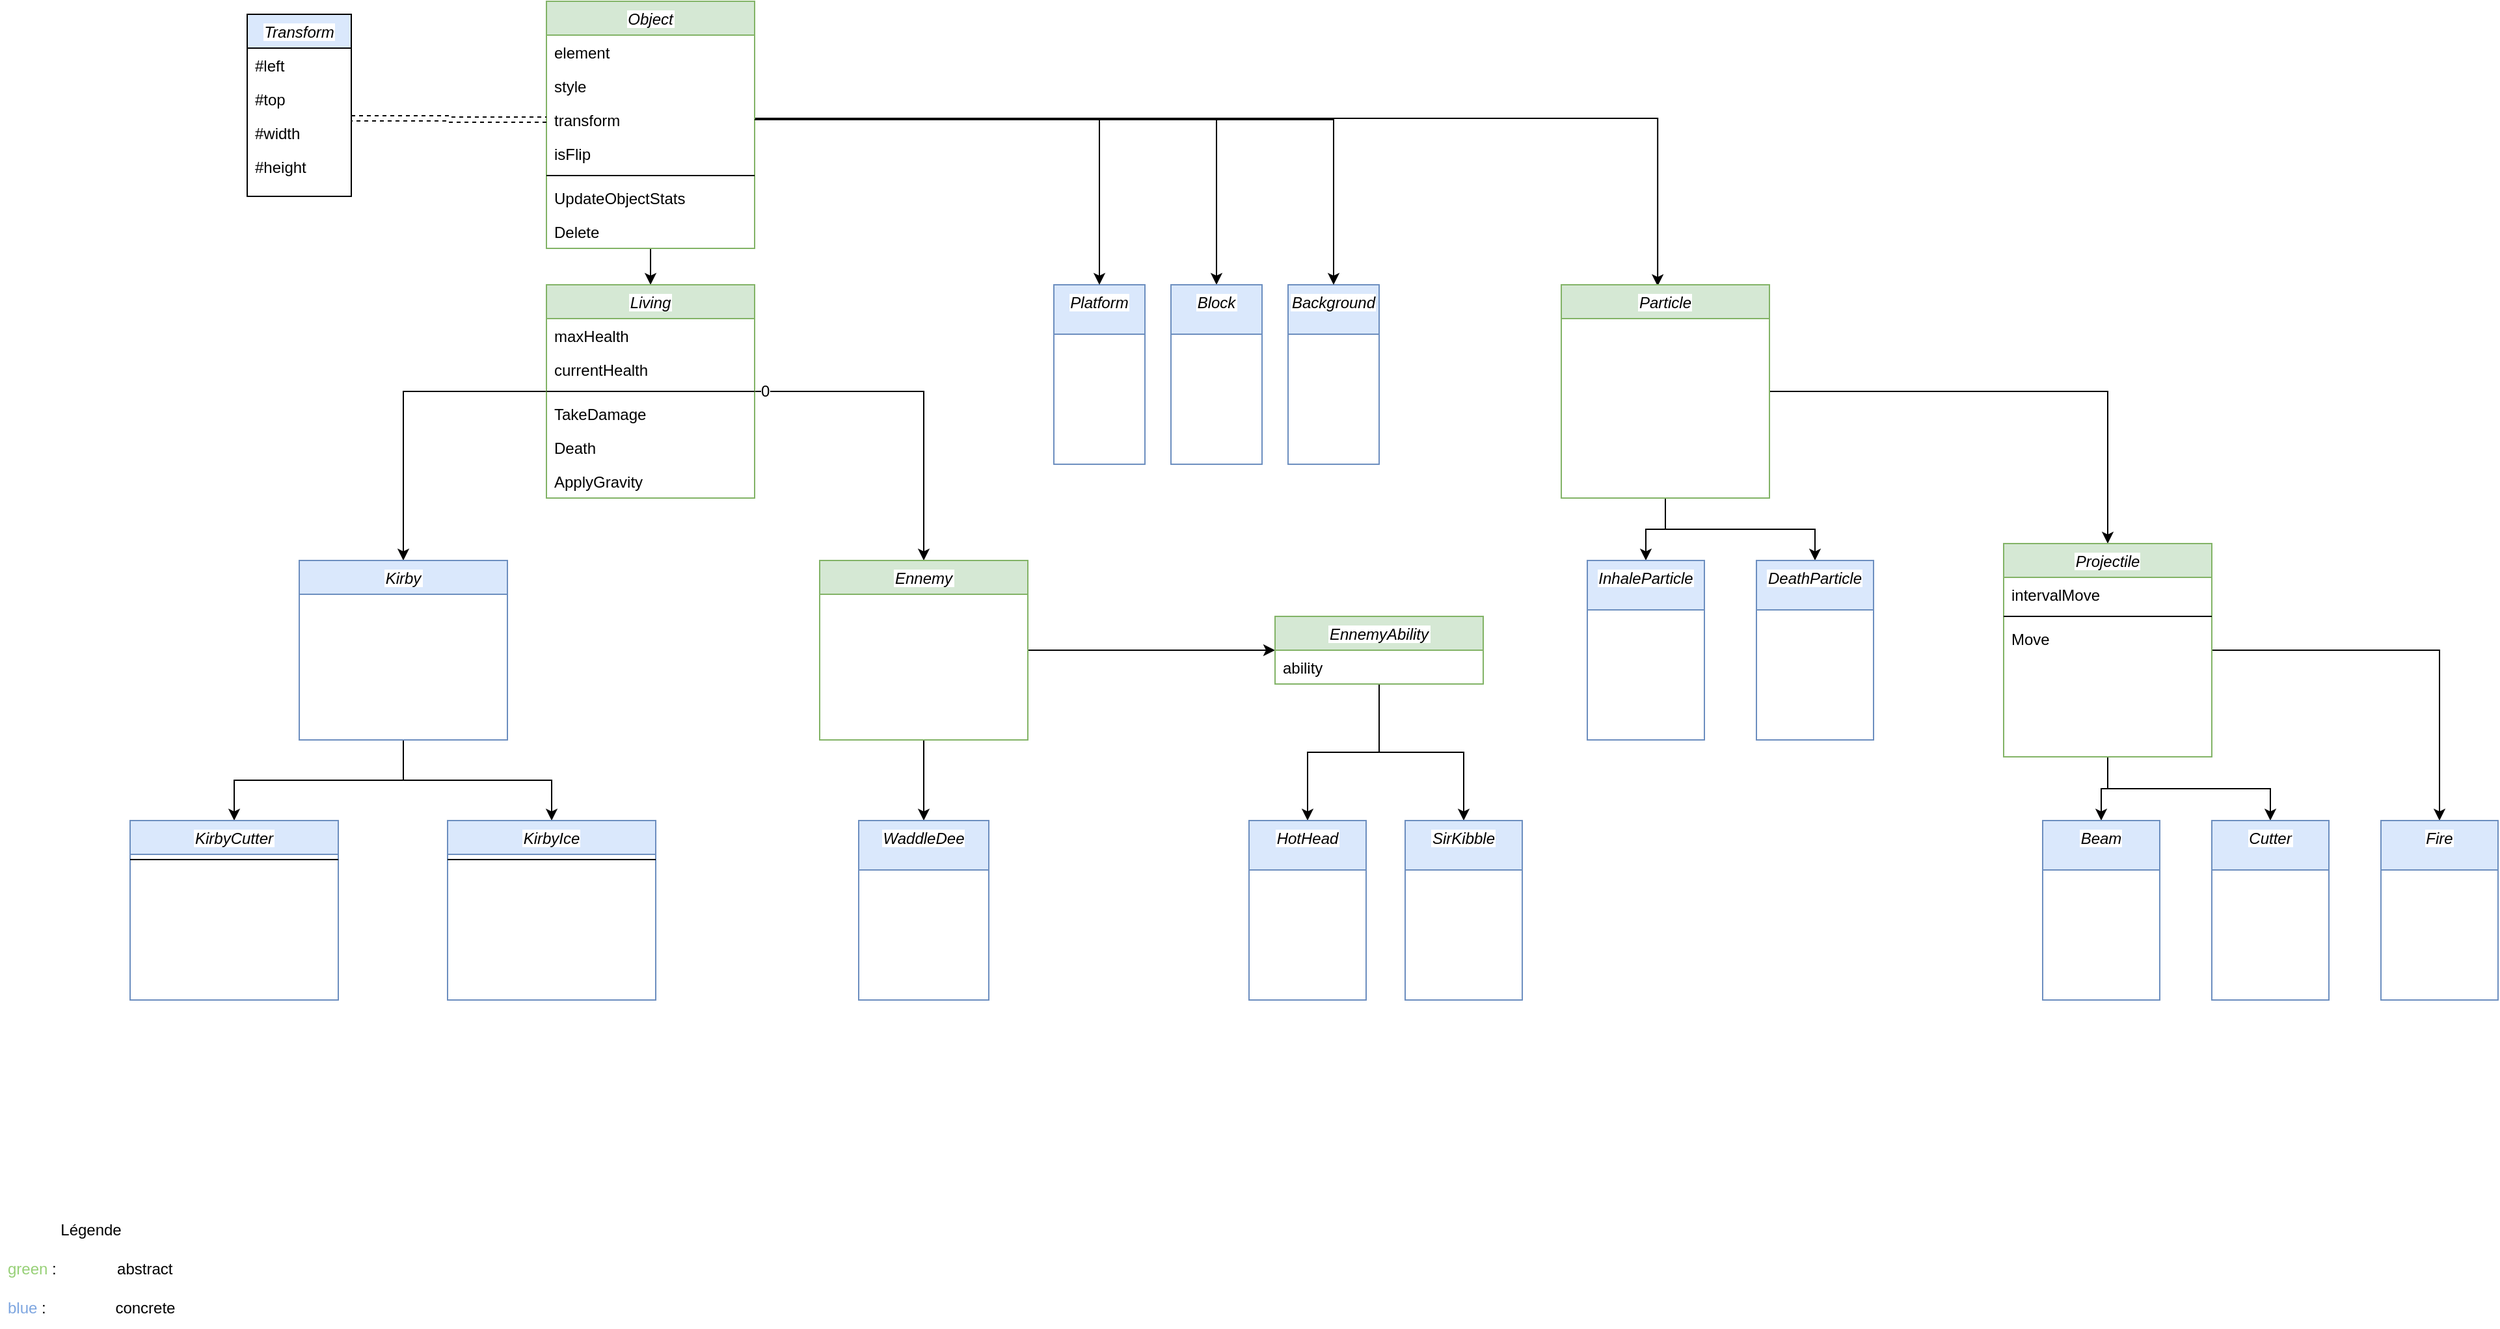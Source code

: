 <mxfile version="24.4.0" type="device">
  <diagram id="C5RBs43oDa-KdzZeNtuy" name="Page-1">
    <mxGraphModel dx="1314" dy="782" grid="1" gridSize="10" guides="1" tooltips="1" connect="1" arrows="1" fold="1" page="1" pageScale="1" pageWidth="827" pageHeight="1169" math="0" shadow="0">
      <root>
        <mxCell id="WIyWlLk6GJQsqaUBKTNV-0" />
        <mxCell id="WIyWlLk6GJQsqaUBKTNV-1" parent="WIyWlLk6GJQsqaUBKTNV-0" />
        <mxCell id="ZaR9SrPS1KOj0-xkEqQg-25" value="" style="edgeStyle=orthogonalEdgeStyle;rounded=0;orthogonalLoop=1;jettySize=auto;html=1;" parent="WIyWlLk6GJQsqaUBKTNV-1" source="zkfFHV4jXpPFQw0GAbJ--0" target="ZaR9SrPS1KOj0-xkEqQg-19" edge="1">
          <mxGeometry relative="1" as="geometry" />
        </mxCell>
        <mxCell id="ZaR9SrPS1KOj0-xkEqQg-89" value="" style="edgeStyle=orthogonalEdgeStyle;rounded=0;orthogonalLoop=1;jettySize=auto;html=1;" parent="WIyWlLk6GJQsqaUBKTNV-1" source="zkfFHV4jXpPFQw0GAbJ--0" target="ZaR9SrPS1KOj0-xkEqQg-83" edge="1">
          <mxGeometry relative="1" as="geometry">
            <Array as="points">
              <mxPoint x="965" y="210" />
            </Array>
          </mxGeometry>
        </mxCell>
        <mxCell id="guglXWBSyUGbaGIdLTAg-0" style="edgeStyle=orthogonalEdgeStyle;rounded=0;orthogonalLoop=1;jettySize=auto;html=1;entryX=0.463;entryY=0.006;entryDx=0;entryDy=0;entryPerimeter=0;" parent="WIyWlLk6GJQsqaUBKTNV-1" source="zkfFHV4jXpPFQw0GAbJ--0" target="guglXWBSyUGbaGIdLTAg-1" edge="1">
          <mxGeometry relative="1" as="geometry">
            <mxPoint x="1310" y="340" as="targetPoint" />
            <Array as="points">
              <mxPoint x="1304" y="210" />
            </Array>
          </mxGeometry>
        </mxCell>
        <mxCell id="zkfFHV4jXpPFQw0GAbJ--0" value="Object" style="swimlane;fontStyle=2;align=center;verticalAlign=top;childLayout=stackLayout;horizontal=1;startSize=26;horizontalStack=0;resizeParent=1;resizeLast=0;collapsible=1;marginBottom=0;rounded=0;shadow=0;strokeWidth=1;labelBackgroundColor=default;fillColor=#d5e8d4;strokeColor=#82b366;" parent="WIyWlLk6GJQsqaUBKTNV-1" vertex="1">
          <mxGeometry x="450" y="120" width="160" height="190" as="geometry">
            <mxRectangle x="230" y="140" width="160" height="26" as="alternateBounds" />
          </mxGeometry>
        </mxCell>
        <mxCell id="zkfFHV4jXpPFQw0GAbJ--1" value="element" style="text;align=left;verticalAlign=top;spacingLeft=4;spacingRight=4;overflow=hidden;rotatable=0;points=[[0,0.5],[1,0.5]];portConstraint=eastwest;" parent="zkfFHV4jXpPFQw0GAbJ--0" vertex="1">
          <mxGeometry y="26" width="160" height="26" as="geometry" />
        </mxCell>
        <mxCell id="ZaR9SrPS1KOj0-xkEqQg-1" value="style" style="text;align=left;verticalAlign=top;spacingLeft=4;spacingRight=4;overflow=hidden;rotatable=0;points=[[0,0.5],[1,0.5]];portConstraint=eastwest;" parent="zkfFHV4jXpPFQw0GAbJ--0" vertex="1">
          <mxGeometry y="52" width="160" height="26" as="geometry" />
        </mxCell>
        <mxCell id="ZaR9SrPS1KOj0-xkEqQg-10" value="transform" style="text;align=left;verticalAlign=top;spacingLeft=4;spacingRight=4;overflow=hidden;rotatable=0;points=[[0,0.5],[1,0.5]];portConstraint=eastwest;" parent="zkfFHV4jXpPFQw0GAbJ--0" vertex="1">
          <mxGeometry y="78" width="160" height="26" as="geometry" />
        </mxCell>
        <mxCell id="OKepsL1YXban61QbiFMd-6" value="isFlip" style="text;align=left;verticalAlign=top;spacingLeft=4;spacingRight=4;overflow=hidden;rotatable=0;points=[[0,0.5],[1,0.5]];portConstraint=eastwest;" vertex="1" parent="zkfFHV4jXpPFQw0GAbJ--0">
          <mxGeometry y="104" width="160" height="26" as="geometry" />
        </mxCell>
        <mxCell id="zkfFHV4jXpPFQw0GAbJ--4" value="" style="line;html=1;strokeWidth=1;align=left;verticalAlign=middle;spacingTop=-1;spacingLeft=3;spacingRight=3;rotatable=0;labelPosition=right;points=[];portConstraint=eastwest;" parent="zkfFHV4jXpPFQw0GAbJ--0" vertex="1">
          <mxGeometry y="130" width="160" height="8" as="geometry" />
        </mxCell>
        <mxCell id="zkfFHV4jXpPFQw0GAbJ--5" value="UpdateObjectStats" style="text;align=left;verticalAlign=top;spacingLeft=4;spacingRight=4;overflow=hidden;rotatable=0;points=[[0,0.5],[1,0.5]];portConstraint=eastwest;" parent="zkfFHV4jXpPFQw0GAbJ--0" vertex="1">
          <mxGeometry y="138" width="160" height="26" as="geometry" />
        </mxCell>
        <mxCell id="guglXWBSyUGbaGIdLTAg-8" value="Delete" style="text;align=left;verticalAlign=top;spacingLeft=4;spacingRight=4;overflow=hidden;rotatable=0;points=[[0,0.5],[1,0.5]];portConstraint=eastwest;" parent="zkfFHV4jXpPFQw0GAbJ--0" vertex="1">
          <mxGeometry y="164" width="160" height="26" as="geometry" />
        </mxCell>
        <mxCell id="ZaR9SrPS1KOj0-xkEqQg-2" value="Transform" style="swimlane;fontStyle=2;align=center;verticalAlign=top;childLayout=stackLayout;horizontal=1;startSize=26;horizontalStack=0;resizeParent=1;resizeLast=0;collapsible=1;marginBottom=0;rounded=0;shadow=0;strokeWidth=1;labelBackgroundColor=default;fillColor=#dae8fc;strokeColor=default;" parent="WIyWlLk6GJQsqaUBKTNV-1" vertex="1">
          <mxGeometry x="220" y="130" width="80" height="140" as="geometry">
            <mxRectangle x="230" y="140" width="160" height="26" as="alternateBounds" />
          </mxGeometry>
        </mxCell>
        <mxCell id="ZaR9SrPS1KOj0-xkEqQg-3" value="#left" style="text;align=left;verticalAlign=top;spacingLeft=4;spacingRight=4;overflow=hidden;rotatable=0;points=[[0,0.5],[1,0.5]];portConstraint=eastwest;" parent="ZaR9SrPS1KOj0-xkEqQg-2" vertex="1">
          <mxGeometry y="26" width="80" height="26" as="geometry" />
        </mxCell>
        <mxCell id="ZaR9SrPS1KOj0-xkEqQg-4" value="#top" style="text;align=left;verticalAlign=top;spacingLeft=4;spacingRight=4;overflow=hidden;rotatable=0;points=[[0,0.5],[1,0.5]];portConstraint=eastwest;" parent="ZaR9SrPS1KOj0-xkEqQg-2" vertex="1">
          <mxGeometry y="52" width="80" height="26" as="geometry" />
        </mxCell>
        <mxCell id="ZaR9SrPS1KOj0-xkEqQg-8" value="#width" style="text;align=left;verticalAlign=top;spacingLeft=4;spacingRight=4;overflow=hidden;rotatable=0;points=[[0,0.5],[1,0.5]];portConstraint=eastwest;" parent="ZaR9SrPS1KOj0-xkEqQg-2" vertex="1">
          <mxGeometry y="78" width="80" height="26" as="geometry" />
        </mxCell>
        <mxCell id="ZaR9SrPS1KOj0-xkEqQg-7" value="#height" style="text;align=left;verticalAlign=top;spacingLeft=4;spacingRight=4;overflow=hidden;rotatable=0;points=[[0,0.5],[1,0.5]];portConstraint=eastwest;" parent="ZaR9SrPS1KOj0-xkEqQg-2" vertex="1">
          <mxGeometry y="104" width="80" height="26" as="geometry" />
        </mxCell>
        <mxCell id="ZaR9SrPS1KOj0-xkEqQg-9" value="" style="edgeStyle=orthogonalEdgeStyle;rounded=0;orthogonalLoop=1;jettySize=auto;html=1;entryX=1;entryY=0.077;entryDx=0;entryDy=0;entryPerimeter=0;shape=link;dashed=1;exitX=0;exitY=0.5;exitDx=0;exitDy=0;" parent="WIyWlLk6GJQsqaUBKTNV-1" source="ZaR9SrPS1KOj0-xkEqQg-10" target="ZaR9SrPS1KOj0-xkEqQg-8" edge="1">
          <mxGeometry relative="1" as="geometry" />
        </mxCell>
        <mxCell id="ZaR9SrPS1KOj0-xkEqQg-12" value="Légende" style="swimlane;fontStyle=0;childLayout=stackLayout;horizontal=1;startSize=30;horizontalStack=0;resizeParent=1;resizeParentMax=0;resizeLast=0;collapsible=1;marginBottom=0;whiteSpace=wrap;html=1;strokeColor=none;" parent="WIyWlLk6GJQsqaUBKTNV-1" vertex="1">
          <mxGeometry x="30" y="1050" width="140" height="90" as="geometry" />
        </mxCell>
        <mxCell id="ZaR9SrPS1KOj0-xkEqQg-13" value="&lt;font color=&quot;#97d077&quot;&gt;green &lt;/font&gt;:&amp;nbsp; &amp;nbsp; &amp;nbsp; &amp;nbsp; &amp;nbsp; &amp;nbsp; &amp;nbsp; abstract" style="text;strokeColor=none;fillColor=none;align=left;verticalAlign=middle;spacingLeft=4;spacingRight=4;overflow=hidden;points=[[0,0.5],[1,0.5]];portConstraint=eastwest;rotatable=0;whiteSpace=wrap;html=1;" parent="ZaR9SrPS1KOj0-xkEqQg-12" vertex="1">
          <mxGeometry y="30" width="140" height="30" as="geometry" />
        </mxCell>
        <mxCell id="ZaR9SrPS1KOj0-xkEqQg-18" value="&lt;font color=&quot;#7ea6e0&quot;&gt;blue&amp;nbsp;&lt;/font&gt;:&amp;nbsp; &amp;nbsp; &amp;nbsp; &amp;nbsp; &amp;nbsp; &amp;nbsp; &amp;nbsp; &amp;nbsp; concrete" style="text;strokeColor=none;fillColor=none;align=left;verticalAlign=middle;spacingLeft=4;spacingRight=4;overflow=hidden;points=[[0,0.5],[1,0.5]];portConstraint=eastwest;rotatable=0;whiteSpace=wrap;html=1;" parent="ZaR9SrPS1KOj0-xkEqQg-12" vertex="1">
          <mxGeometry y="60" width="140" height="30" as="geometry" />
        </mxCell>
        <mxCell id="ZaR9SrPS1KOj0-xkEqQg-33" value="" style="edgeStyle=orthogonalEdgeStyle;rounded=0;orthogonalLoop=1;jettySize=auto;html=1;" parent="WIyWlLk6GJQsqaUBKTNV-1" source="ZaR9SrPS1KOj0-xkEqQg-19" target="ZaR9SrPS1KOj0-xkEqQg-27" edge="1">
          <mxGeometry relative="1" as="geometry" />
        </mxCell>
        <mxCell id="ZaR9SrPS1KOj0-xkEqQg-54" value="" style="edgeStyle=orthogonalEdgeStyle;rounded=0;orthogonalLoop=1;jettySize=auto;html=1;" parent="WIyWlLk6GJQsqaUBKTNV-1" source="ZaR9SrPS1KOj0-xkEqQg-19" target="ZaR9SrPS1KOj0-xkEqQg-48" edge="1">
          <mxGeometry relative="1" as="geometry" />
        </mxCell>
        <mxCell id="ZaR9SrPS1KOj0-xkEqQg-19" value="Living" style="swimlane;fontStyle=2;align=center;verticalAlign=top;childLayout=stackLayout;horizontal=1;startSize=26;horizontalStack=0;resizeParent=1;resizeLast=0;collapsible=1;marginBottom=0;rounded=0;shadow=0;strokeWidth=1;labelBackgroundColor=default;fillColor=#d5e8d4;strokeColor=#82b366;" parent="WIyWlLk6GJQsqaUBKTNV-1" vertex="1">
          <mxGeometry x="450" y="338" width="160" height="164" as="geometry">
            <mxRectangle x="230" y="140" width="160" height="26" as="alternateBounds" />
          </mxGeometry>
        </mxCell>
        <mxCell id="ZaR9SrPS1KOj0-xkEqQg-20" value="maxHealth" style="text;align=left;verticalAlign=top;spacingLeft=4;spacingRight=4;overflow=hidden;rotatable=0;points=[[0,0.5],[1,0.5]];portConstraint=eastwest;" parent="ZaR9SrPS1KOj0-xkEqQg-19" vertex="1">
          <mxGeometry y="26" width="160" height="26" as="geometry" />
        </mxCell>
        <mxCell id="ZaR9SrPS1KOj0-xkEqQg-21" value="currentHealth" style="text;align=left;verticalAlign=top;spacingLeft=4;spacingRight=4;overflow=hidden;rotatable=0;points=[[0,0.5],[1,0.5]];portConstraint=eastwest;" parent="ZaR9SrPS1KOj0-xkEqQg-19" vertex="1">
          <mxGeometry y="52" width="160" height="26" as="geometry" />
        </mxCell>
        <mxCell id="ZaR9SrPS1KOj0-xkEqQg-23" value="0" style="line;html=1;strokeWidth=1;align=left;verticalAlign=middle;spacingTop=-1;spacingLeft=3;spacingRight=3;rotatable=0;labelPosition=right;points=[];portConstraint=eastwest;" parent="ZaR9SrPS1KOj0-xkEqQg-19" vertex="1">
          <mxGeometry y="78" width="160" height="8" as="geometry" />
        </mxCell>
        <mxCell id="ZaR9SrPS1KOj0-xkEqQg-24" value="TakeDamage" style="text;align=left;verticalAlign=top;spacingLeft=4;spacingRight=4;overflow=hidden;rotatable=0;points=[[0,0.5],[1,0.5]];portConstraint=eastwest;" parent="ZaR9SrPS1KOj0-xkEqQg-19" vertex="1">
          <mxGeometry y="86" width="160" height="26" as="geometry" />
        </mxCell>
        <mxCell id="ZaR9SrPS1KOj0-xkEqQg-26" value="Death" style="text;align=left;verticalAlign=top;spacingLeft=4;spacingRight=4;overflow=hidden;rotatable=0;points=[[0,0.5],[1,0.5]];portConstraint=eastwest;" parent="ZaR9SrPS1KOj0-xkEqQg-19" vertex="1">
          <mxGeometry y="112" width="160" height="26" as="geometry" />
        </mxCell>
        <mxCell id="LUAtumg5EGIRlyWS3k2q-0" value="ApplyGravity" style="text;align=left;verticalAlign=top;spacingLeft=4;spacingRight=4;overflow=hidden;rotatable=0;points=[[0,0.5],[1,0.5]];portConstraint=eastwest;" parent="ZaR9SrPS1KOj0-xkEqQg-19" vertex="1">
          <mxGeometry y="138" width="160" height="26" as="geometry" />
        </mxCell>
        <mxCell id="ZaR9SrPS1KOj0-xkEqQg-40" value="" style="edgeStyle=orthogonalEdgeStyle;rounded=0;orthogonalLoop=1;jettySize=auto;html=1;" parent="WIyWlLk6GJQsqaUBKTNV-1" source="ZaR9SrPS1KOj0-xkEqQg-27" target="ZaR9SrPS1KOj0-xkEqQg-34" edge="1">
          <mxGeometry relative="1" as="geometry" />
        </mxCell>
        <mxCell id="ZaR9SrPS1KOj0-xkEqQg-47" style="edgeStyle=orthogonalEdgeStyle;rounded=0;orthogonalLoop=1;jettySize=auto;html=1;entryX=0.5;entryY=0;entryDx=0;entryDy=0;" parent="WIyWlLk6GJQsqaUBKTNV-1" source="ZaR9SrPS1KOj0-xkEqQg-27" target="ZaR9SrPS1KOj0-xkEqQg-41" edge="1">
          <mxGeometry relative="1" as="geometry" />
        </mxCell>
        <mxCell id="ZaR9SrPS1KOj0-xkEqQg-27" value="Kirby" style="swimlane;fontStyle=2;align=center;verticalAlign=top;childLayout=stackLayout;horizontal=1;startSize=26;horizontalStack=0;resizeParent=1;resizeLast=0;collapsible=1;marginBottom=0;rounded=0;shadow=0;strokeWidth=1;labelBackgroundColor=default;fillColor=#dae8fc;strokeColor=#6c8ebf;" parent="WIyWlLk6GJQsqaUBKTNV-1" vertex="1">
          <mxGeometry x="260" y="550" width="160" height="138" as="geometry">
            <mxRectangle x="230" y="140" width="160" height="26" as="alternateBounds" />
          </mxGeometry>
        </mxCell>
        <mxCell id="ZaR9SrPS1KOj0-xkEqQg-34" value="KirbyCutter" style="swimlane;fontStyle=2;align=center;verticalAlign=top;childLayout=stackLayout;horizontal=1;startSize=26;horizontalStack=0;resizeParent=1;resizeLast=0;collapsible=1;marginBottom=0;rounded=0;shadow=0;strokeWidth=1;labelBackgroundColor=default;fillColor=#dae8fc;strokeColor=#6c8ebf;" parent="WIyWlLk6GJQsqaUBKTNV-1" vertex="1">
          <mxGeometry x="130" y="750" width="160" height="138" as="geometry">
            <mxRectangle x="230" y="140" width="160" height="26" as="alternateBounds" />
          </mxGeometry>
        </mxCell>
        <mxCell id="ZaR9SrPS1KOj0-xkEqQg-37" value="" style="line;html=1;strokeWidth=1;align=left;verticalAlign=middle;spacingTop=-1;spacingLeft=3;spacingRight=3;rotatable=0;labelPosition=right;points=[];portConstraint=eastwest;" parent="ZaR9SrPS1KOj0-xkEqQg-34" vertex="1">
          <mxGeometry y="26" width="160" height="8" as="geometry" />
        </mxCell>
        <mxCell id="ZaR9SrPS1KOj0-xkEqQg-41" value="KirbyIce" style="swimlane;fontStyle=2;align=center;verticalAlign=top;childLayout=stackLayout;horizontal=1;startSize=26;horizontalStack=0;resizeParent=1;resizeLast=0;collapsible=1;marginBottom=0;rounded=0;shadow=0;strokeWidth=1;labelBackgroundColor=default;fillColor=#dae8fc;strokeColor=#6c8ebf;" parent="WIyWlLk6GJQsqaUBKTNV-1" vertex="1">
          <mxGeometry x="374" y="750" width="160" height="138" as="geometry">
            <mxRectangle x="230" y="140" width="160" height="26" as="alternateBounds" />
          </mxGeometry>
        </mxCell>
        <mxCell id="ZaR9SrPS1KOj0-xkEqQg-44" value="" style="line;html=1;strokeWidth=1;align=left;verticalAlign=middle;spacingTop=-1;spacingLeft=3;spacingRight=3;rotatable=0;labelPosition=right;points=[];portConstraint=eastwest;" parent="ZaR9SrPS1KOj0-xkEqQg-41" vertex="1">
          <mxGeometry y="26" width="160" height="8" as="geometry" />
        </mxCell>
        <mxCell id="ZaR9SrPS1KOj0-xkEqQg-61" value="" style="edgeStyle=orthogonalEdgeStyle;rounded=0;orthogonalLoop=1;jettySize=auto;html=1;" parent="WIyWlLk6GJQsqaUBKTNV-1" source="ZaR9SrPS1KOj0-xkEqQg-48" target="ZaR9SrPS1KOj0-xkEqQg-55" edge="1">
          <mxGeometry relative="1" as="geometry" />
        </mxCell>
        <mxCell id="ZaR9SrPS1KOj0-xkEqQg-68" value="" style="edgeStyle=orthogonalEdgeStyle;rounded=0;orthogonalLoop=1;jettySize=auto;html=1;" parent="WIyWlLk6GJQsqaUBKTNV-1" source="ZaR9SrPS1KOj0-xkEqQg-48" target="ZaR9SrPS1KOj0-xkEqQg-62" edge="1">
          <mxGeometry relative="1" as="geometry" />
        </mxCell>
        <mxCell id="ZaR9SrPS1KOj0-xkEqQg-48" value="Ennemy" style="swimlane;fontStyle=2;align=center;verticalAlign=top;childLayout=stackLayout;horizontal=1;startSize=26;horizontalStack=0;resizeParent=1;resizeLast=0;collapsible=1;marginBottom=0;rounded=0;shadow=0;strokeWidth=1;labelBackgroundColor=default;fillColor=#d5e8d4;strokeColor=#82b366;" parent="WIyWlLk6GJQsqaUBKTNV-1" vertex="1">
          <mxGeometry x="660" y="550" width="160" height="138" as="geometry">
            <mxRectangle x="230" y="140" width="160" height="26" as="alternateBounds" />
          </mxGeometry>
        </mxCell>
        <mxCell id="ZaR9SrPS1KOj0-xkEqQg-75" value="" style="edgeStyle=orthogonalEdgeStyle;rounded=0;orthogonalLoop=1;jettySize=auto;html=1;" parent="WIyWlLk6GJQsqaUBKTNV-1" source="ZaR9SrPS1KOj0-xkEqQg-55" target="ZaR9SrPS1KOj0-xkEqQg-69" edge="1">
          <mxGeometry relative="1" as="geometry" />
        </mxCell>
        <mxCell id="ZaR9SrPS1KOj0-xkEqQg-82" style="edgeStyle=orthogonalEdgeStyle;rounded=0;orthogonalLoop=1;jettySize=auto;html=1;" parent="WIyWlLk6GJQsqaUBKTNV-1" source="ZaR9SrPS1KOj0-xkEqQg-55" target="ZaR9SrPS1KOj0-xkEqQg-76" edge="1">
          <mxGeometry relative="1" as="geometry" />
        </mxCell>
        <mxCell id="ZaR9SrPS1KOj0-xkEqQg-55" value="EnnemyAbility" style="swimlane;fontStyle=2;align=center;verticalAlign=top;childLayout=stackLayout;horizontal=1;startSize=26;horizontalStack=0;resizeParent=1;resizeLast=0;collapsible=1;marginBottom=0;rounded=0;shadow=0;strokeWidth=1;labelBackgroundColor=default;fillColor=#d5e8d4;strokeColor=#82b366;" parent="WIyWlLk6GJQsqaUBKTNV-1" vertex="1">
          <mxGeometry x="1010" y="593" width="160" height="52" as="geometry">
            <mxRectangle x="230" y="140" width="160" height="26" as="alternateBounds" />
          </mxGeometry>
        </mxCell>
        <mxCell id="ZaR9SrPS1KOj0-xkEqQg-56" value="ability" style="text;align=left;verticalAlign=top;spacingLeft=4;spacingRight=4;overflow=hidden;rotatable=0;points=[[0,0.5],[1,0.5]];portConstraint=eastwest;" parent="ZaR9SrPS1KOj0-xkEqQg-55" vertex="1">
          <mxGeometry y="26" width="160" height="26" as="geometry" />
        </mxCell>
        <mxCell id="ZaR9SrPS1KOj0-xkEqQg-62" value="WaddleDee" style="swimlane;fontStyle=2;align=center;verticalAlign=top;childLayout=stackLayout;horizontal=1;startSize=38;horizontalStack=0;resizeParent=1;resizeLast=0;collapsible=1;marginBottom=0;rounded=0;shadow=0;strokeWidth=1;labelBackgroundColor=default;fillColor=#dae8fc;strokeColor=#6c8ebf;" parent="WIyWlLk6GJQsqaUBKTNV-1" vertex="1">
          <mxGeometry x="690" y="750" width="100" height="138" as="geometry">
            <mxRectangle x="230" y="140" width="160" height="26" as="alternateBounds" />
          </mxGeometry>
        </mxCell>
        <mxCell id="ZaR9SrPS1KOj0-xkEqQg-69" value="HotHead" style="swimlane;fontStyle=2;align=center;verticalAlign=top;childLayout=stackLayout;horizontal=1;startSize=38;horizontalStack=0;resizeParent=1;resizeLast=0;collapsible=1;marginBottom=0;rounded=0;shadow=0;strokeWidth=1;labelBackgroundColor=default;fillColor=#dae8fc;strokeColor=#6c8ebf;" parent="WIyWlLk6GJQsqaUBKTNV-1" vertex="1">
          <mxGeometry x="990" y="750" width="90" height="138" as="geometry">
            <mxRectangle x="230" y="140" width="160" height="26" as="alternateBounds" />
          </mxGeometry>
        </mxCell>
        <mxCell id="ZaR9SrPS1KOj0-xkEqQg-76" value="SirKibble" style="swimlane;fontStyle=2;align=center;verticalAlign=top;childLayout=stackLayout;horizontal=1;startSize=38;horizontalStack=0;resizeParent=1;resizeLast=0;collapsible=1;marginBottom=0;rounded=0;shadow=0;strokeWidth=1;labelBackgroundColor=default;fillColor=#dae8fc;strokeColor=#6c8ebf;" parent="WIyWlLk6GJQsqaUBKTNV-1" vertex="1">
          <mxGeometry x="1110" y="750" width="90" height="138" as="geometry">
            <mxRectangle x="230" y="140" width="160" height="26" as="alternateBounds" />
          </mxGeometry>
        </mxCell>
        <mxCell id="ZaR9SrPS1KOj0-xkEqQg-83" value="Block" style="swimlane;fontStyle=2;align=center;verticalAlign=top;childLayout=stackLayout;horizontal=1;startSize=38;horizontalStack=0;resizeParent=1;resizeLast=0;collapsible=1;marginBottom=0;rounded=0;shadow=0;strokeWidth=1;labelBackgroundColor=default;fillColor=#dae8fc;strokeColor=#6c8ebf;" parent="WIyWlLk6GJQsqaUBKTNV-1" vertex="1">
          <mxGeometry x="930" y="338" width="70" height="138" as="geometry">
            <mxRectangle x="230" y="140" width="160" height="26" as="alternateBounds" />
          </mxGeometry>
        </mxCell>
        <mxCell id="guglXWBSyUGbaGIdLTAg-9" style="edgeStyle=orthogonalEdgeStyle;rounded=0;orthogonalLoop=1;jettySize=auto;html=1;entryX=0.5;entryY=0;entryDx=0;entryDy=0;" parent="WIyWlLk6GJQsqaUBKTNV-1" source="guglXWBSyUGbaGIdLTAg-1" target="guglXWBSyUGbaGIdLTAg-10" edge="1">
          <mxGeometry relative="1" as="geometry">
            <mxPoint x="1640" y="520" as="targetPoint" />
          </mxGeometry>
        </mxCell>
        <mxCell id="guglXWBSyUGbaGIdLTAg-20" style="edgeStyle=orthogonalEdgeStyle;rounded=0;orthogonalLoop=1;jettySize=auto;html=1;entryX=0.5;entryY=0;entryDx=0;entryDy=0;" parent="WIyWlLk6GJQsqaUBKTNV-1" source="guglXWBSyUGbaGIdLTAg-1" target="guglXWBSyUGbaGIdLTAg-19" edge="1">
          <mxGeometry relative="1" as="geometry" />
        </mxCell>
        <mxCell id="guglXWBSyUGbaGIdLTAg-22" style="edgeStyle=orthogonalEdgeStyle;rounded=0;orthogonalLoop=1;jettySize=auto;html=1;" parent="WIyWlLk6GJQsqaUBKTNV-1" source="guglXWBSyUGbaGIdLTAg-1" target="guglXWBSyUGbaGIdLTAg-21" edge="1">
          <mxGeometry relative="1" as="geometry" />
        </mxCell>
        <mxCell id="guglXWBSyUGbaGIdLTAg-1" value="Particle" style="swimlane;fontStyle=2;align=center;verticalAlign=top;childLayout=stackLayout;horizontal=1;startSize=26;horizontalStack=0;resizeParent=1;resizeLast=0;collapsible=1;marginBottom=0;rounded=0;shadow=0;strokeWidth=1;labelBackgroundColor=default;fillColor=#d5e8d4;strokeColor=#82b366;" parent="WIyWlLk6GJQsqaUBKTNV-1" vertex="1">
          <mxGeometry x="1230" y="338" width="160" height="164" as="geometry">
            <mxRectangle x="230" y="140" width="160" height="26" as="alternateBounds" />
          </mxGeometry>
        </mxCell>
        <mxCell id="guglXWBSyUGbaGIdLTAg-14" style="edgeStyle=orthogonalEdgeStyle;rounded=0;orthogonalLoop=1;jettySize=auto;html=1;entryX=0.5;entryY=0;entryDx=0;entryDy=0;" parent="WIyWlLk6GJQsqaUBKTNV-1" source="guglXWBSyUGbaGIdLTAg-10" target="guglXWBSyUGbaGIdLTAg-13" edge="1">
          <mxGeometry relative="1" as="geometry" />
        </mxCell>
        <mxCell id="guglXWBSyUGbaGIdLTAg-17" style="edgeStyle=orthogonalEdgeStyle;rounded=0;orthogonalLoop=1;jettySize=auto;html=1;entryX=0.5;entryY=0;entryDx=0;entryDy=0;" parent="WIyWlLk6GJQsqaUBKTNV-1" source="guglXWBSyUGbaGIdLTAg-10" target="guglXWBSyUGbaGIdLTAg-15" edge="1">
          <mxGeometry relative="1" as="geometry" />
        </mxCell>
        <mxCell id="guglXWBSyUGbaGIdLTAg-18" style="edgeStyle=orthogonalEdgeStyle;rounded=0;orthogonalLoop=1;jettySize=auto;html=1;entryX=0.5;entryY=0;entryDx=0;entryDy=0;" parent="WIyWlLk6GJQsqaUBKTNV-1" source="guglXWBSyUGbaGIdLTAg-10" target="guglXWBSyUGbaGIdLTAg-16" edge="1">
          <mxGeometry relative="1" as="geometry" />
        </mxCell>
        <mxCell id="guglXWBSyUGbaGIdLTAg-10" value="Projectile" style="swimlane;fontStyle=2;align=center;verticalAlign=top;childLayout=stackLayout;horizontal=1;startSize=26;horizontalStack=0;resizeParent=1;resizeLast=0;collapsible=1;marginBottom=0;rounded=0;shadow=0;strokeWidth=1;labelBackgroundColor=default;fillColor=#d5e8d4;strokeColor=#82b366;" parent="WIyWlLk6GJQsqaUBKTNV-1" vertex="1">
          <mxGeometry x="1570" y="537" width="160" height="164" as="geometry">
            <mxRectangle x="230" y="140" width="160" height="26" as="alternateBounds" />
          </mxGeometry>
        </mxCell>
        <mxCell id="guglXWBSyUGbaGIdLTAg-12" value="intervalMove" style="text;align=left;verticalAlign=top;spacingLeft=4;spacingRight=4;overflow=hidden;rotatable=0;points=[[0,0.5],[1,0.5]];portConstraint=eastwest;" parent="guglXWBSyUGbaGIdLTAg-10" vertex="1">
          <mxGeometry y="26" width="160" height="26" as="geometry" />
        </mxCell>
        <mxCell id="OKepsL1YXban61QbiFMd-4" value="" style="line;html=1;strokeWidth=1;align=left;verticalAlign=middle;spacingTop=-1;spacingLeft=3;spacingRight=3;rotatable=0;labelPosition=right;points=[];portConstraint=eastwest;" vertex="1" parent="guglXWBSyUGbaGIdLTAg-10">
          <mxGeometry y="52" width="160" height="8" as="geometry" />
        </mxCell>
        <mxCell id="OKepsL1YXban61QbiFMd-5" value="Move" style="text;align=left;verticalAlign=top;spacingLeft=4;spacingRight=4;overflow=hidden;rotatable=0;points=[[0,0.5],[1,0.5]];portConstraint=eastwest;" vertex="1" parent="guglXWBSyUGbaGIdLTAg-10">
          <mxGeometry y="60" width="160" height="26" as="geometry" />
        </mxCell>
        <mxCell id="guglXWBSyUGbaGIdLTAg-13" value="Fire" style="swimlane;fontStyle=2;align=center;verticalAlign=top;childLayout=stackLayout;horizontal=1;startSize=38;horizontalStack=0;resizeParent=1;resizeLast=0;collapsible=1;marginBottom=0;rounded=0;shadow=0;strokeWidth=1;labelBackgroundColor=default;fillColor=#dae8fc;strokeColor=#6c8ebf;" parent="WIyWlLk6GJQsqaUBKTNV-1" vertex="1">
          <mxGeometry x="1860" y="750" width="90" height="138" as="geometry">
            <mxRectangle x="230" y="140" width="160" height="26" as="alternateBounds" />
          </mxGeometry>
        </mxCell>
        <mxCell id="guglXWBSyUGbaGIdLTAg-15" value="Cutter" style="swimlane;fontStyle=2;align=center;verticalAlign=top;childLayout=stackLayout;horizontal=1;startSize=38;horizontalStack=0;resizeParent=1;resizeLast=0;collapsible=1;marginBottom=0;rounded=0;shadow=0;strokeWidth=1;labelBackgroundColor=default;fillColor=#dae8fc;strokeColor=#6c8ebf;" parent="WIyWlLk6GJQsqaUBKTNV-1" vertex="1">
          <mxGeometry x="1730" y="750" width="90" height="138" as="geometry">
            <mxRectangle x="230" y="140" width="160" height="26" as="alternateBounds" />
          </mxGeometry>
        </mxCell>
        <mxCell id="guglXWBSyUGbaGIdLTAg-16" value="Beam" style="swimlane;fontStyle=2;align=center;verticalAlign=top;childLayout=stackLayout;horizontal=1;startSize=38;horizontalStack=0;resizeParent=1;resizeLast=0;collapsible=1;marginBottom=0;rounded=0;shadow=0;strokeWidth=1;labelBackgroundColor=default;fillColor=#dae8fc;strokeColor=#6c8ebf;" parent="WIyWlLk6GJQsqaUBKTNV-1" vertex="1">
          <mxGeometry x="1600" y="750" width="90" height="138" as="geometry">
            <mxRectangle x="230" y="140" width="160" height="26" as="alternateBounds" />
          </mxGeometry>
        </mxCell>
        <mxCell id="guglXWBSyUGbaGIdLTAg-19" value="DeathParticle" style="swimlane;fontStyle=2;align=center;verticalAlign=top;childLayout=stackLayout;horizontal=1;startSize=38;horizontalStack=0;resizeParent=1;resizeLast=0;collapsible=1;marginBottom=0;rounded=0;shadow=0;strokeWidth=1;labelBackgroundColor=default;fillColor=#dae8fc;strokeColor=#6c8ebf;" parent="WIyWlLk6GJQsqaUBKTNV-1" vertex="1">
          <mxGeometry x="1380" y="550" width="90" height="138" as="geometry">
            <mxRectangle x="230" y="140" width="160" height="26" as="alternateBounds" />
          </mxGeometry>
        </mxCell>
        <mxCell id="guglXWBSyUGbaGIdLTAg-21" value="InhaleParticle" style="swimlane;fontStyle=2;align=center;verticalAlign=top;childLayout=stackLayout;horizontal=1;startSize=38;horizontalStack=0;resizeParent=1;resizeLast=0;collapsible=1;marginBottom=0;rounded=0;shadow=0;strokeWidth=1;labelBackgroundColor=default;fillColor=#dae8fc;strokeColor=#6c8ebf;" parent="WIyWlLk6GJQsqaUBKTNV-1" vertex="1">
          <mxGeometry x="1250" y="550" width="90" height="138" as="geometry">
            <mxRectangle x="230" y="140" width="160" height="26" as="alternateBounds" />
          </mxGeometry>
        </mxCell>
        <mxCell id="OKepsL1YXban61QbiFMd-0" value="Platform" style="swimlane;fontStyle=2;align=center;verticalAlign=top;childLayout=stackLayout;horizontal=1;startSize=38;horizontalStack=0;resizeParent=1;resizeLast=0;collapsible=1;marginBottom=0;rounded=0;shadow=0;strokeWidth=1;labelBackgroundColor=default;fillColor=#dae8fc;strokeColor=#6c8ebf;" vertex="1" parent="WIyWlLk6GJQsqaUBKTNV-1">
          <mxGeometry x="840" y="338" width="70" height="138" as="geometry">
            <mxRectangle x="230" y="140" width="160" height="26" as="alternateBounds" />
          </mxGeometry>
        </mxCell>
        <mxCell id="OKepsL1YXban61QbiFMd-1" value="Background" style="swimlane;fontStyle=2;align=center;verticalAlign=top;childLayout=stackLayout;horizontal=1;startSize=38;horizontalStack=0;resizeParent=1;resizeLast=0;collapsible=1;marginBottom=0;rounded=0;shadow=0;strokeWidth=1;labelBackgroundColor=default;fillColor=#dae8fc;strokeColor=#6c8ebf;" vertex="1" parent="WIyWlLk6GJQsqaUBKTNV-1">
          <mxGeometry x="1020" y="338" width="70" height="138" as="geometry">
            <mxRectangle x="230" y="140" width="160" height="26" as="alternateBounds" />
          </mxGeometry>
        </mxCell>
        <mxCell id="OKepsL1YXban61QbiFMd-2" style="edgeStyle=orthogonalEdgeStyle;rounded=0;orthogonalLoop=1;jettySize=auto;html=1;entryX=0.5;entryY=0;entryDx=0;entryDy=0;" edge="1" parent="WIyWlLk6GJQsqaUBKTNV-1" source="ZaR9SrPS1KOj0-xkEqQg-10" target="OKepsL1YXban61QbiFMd-0">
          <mxGeometry relative="1" as="geometry" />
        </mxCell>
        <mxCell id="OKepsL1YXban61QbiFMd-3" style="edgeStyle=orthogonalEdgeStyle;rounded=0;orthogonalLoop=1;jettySize=auto;html=1;entryX=0.5;entryY=0;entryDx=0;entryDy=0;" edge="1" parent="WIyWlLk6GJQsqaUBKTNV-1" source="ZaR9SrPS1KOj0-xkEqQg-10" target="OKepsL1YXban61QbiFMd-1">
          <mxGeometry relative="1" as="geometry">
            <Array as="points">
              <mxPoint x="1055" y="211" />
            </Array>
          </mxGeometry>
        </mxCell>
      </root>
    </mxGraphModel>
  </diagram>
</mxfile>
